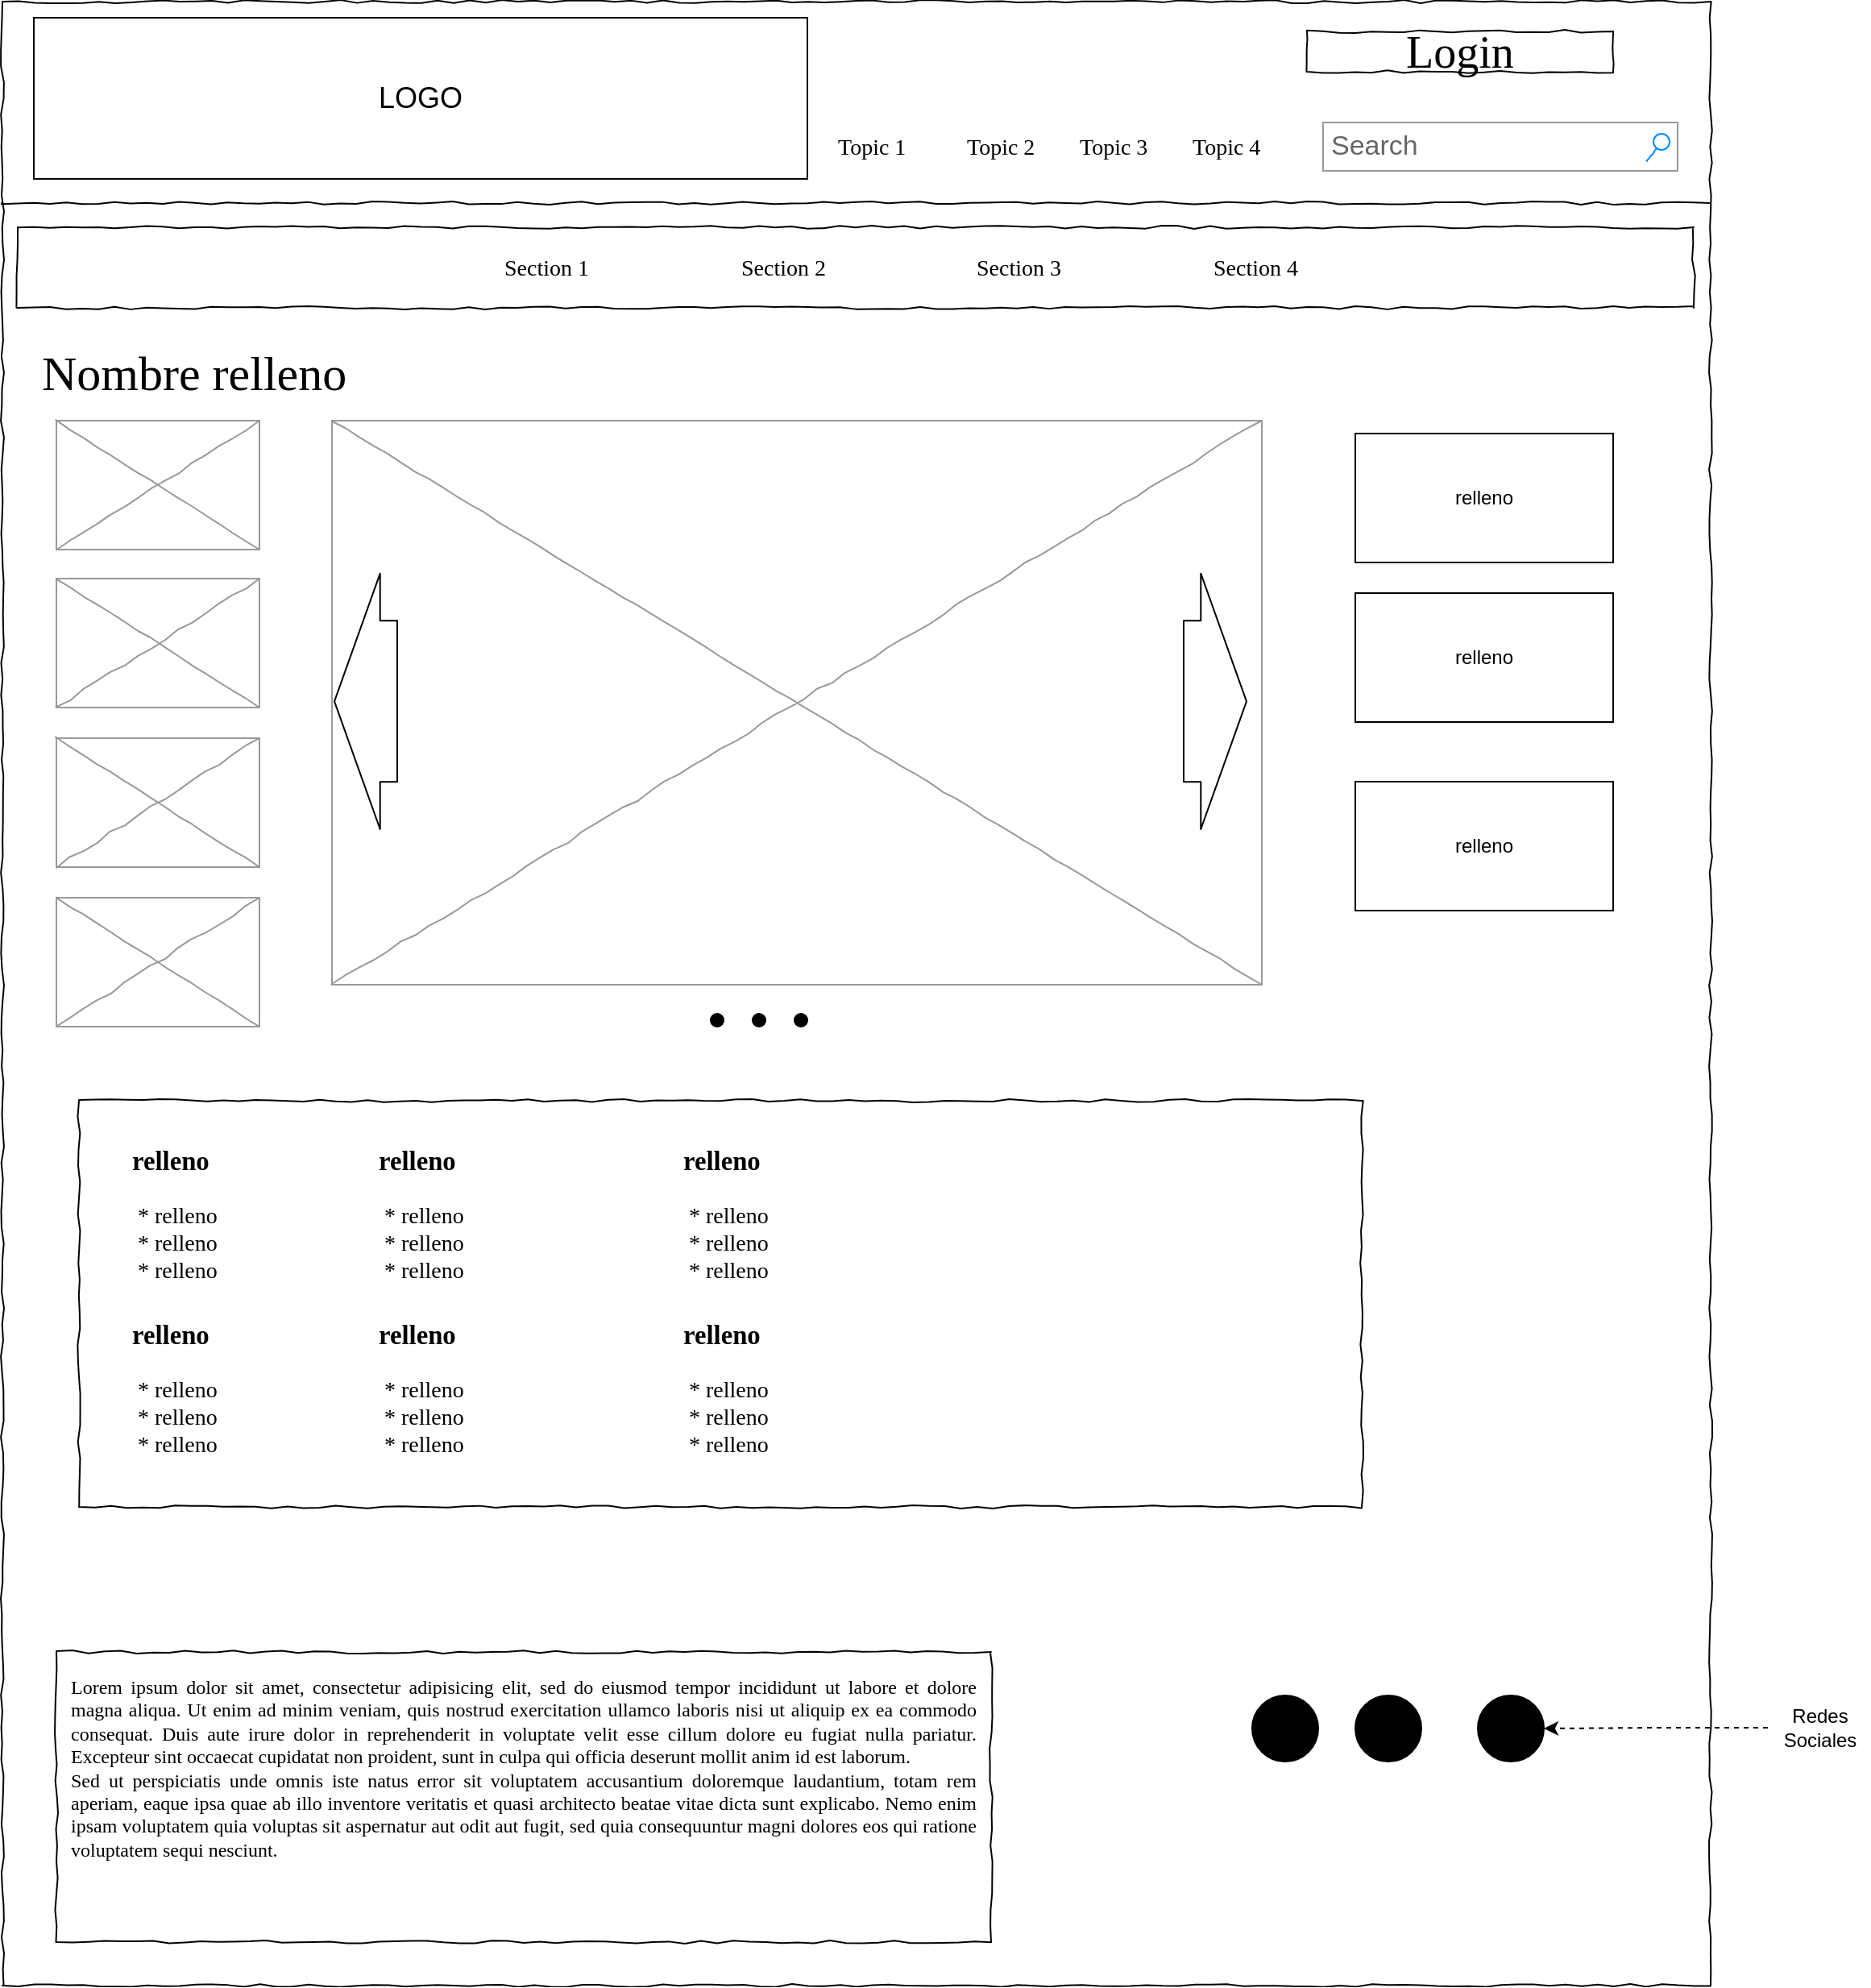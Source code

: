 <mxfile version="13.0.3" type="device"><diagram name="Page-1" id="03018318-947c-dd8e-b7a3-06fadd420f32"><mxGraphModel dx="1847" dy="907" grid="1" gridSize="9" guides="1" tooltips="1" connect="1" arrows="1" fold="1" page="1" pageScale="1" pageWidth="1100" pageHeight="850" background="#ffffff" math="0" shadow="0"><root><mxCell id="0"/><mxCell id="1" parent="0"/><mxCell id="677b7b8949515195-1" value="" style="whiteSpace=wrap;html=1;rounded=0;shadow=0;labelBackgroundColor=none;strokeColor=#000000;strokeWidth=1;fillColor=none;fontFamily=Verdana;fontSize=12;fontColor=#000000;align=center;comic=1;" parent="1" vertex="1"><mxGeometry x="20.5" y="20" width="1060" height="1231" as="geometry"/></mxCell><mxCell id="677b7b8949515195-2" value="Login" style="whiteSpace=wrap;html=1;rounded=0;shadow=0;labelBackgroundColor=none;strokeWidth=1;fontFamily=Verdana;fontSize=28;align=center;comic=1;" parent="1" vertex="1"><mxGeometry x="830" y="38.5" width="190" height="25" as="geometry"/></mxCell><mxCell id="677b7b8949515195-3" value="Search" style="strokeWidth=1;shadow=0;dashed=0;align=center;html=1;shape=mxgraph.mockup.forms.searchBox;strokeColor=#999999;mainText=;strokeColor2=#008cff;fontColor=#666666;fontSize=17;align=left;spacingLeft=3;rounded=0;labelBackgroundColor=none;comic=1;" parent="1" vertex="1"><mxGeometry x="840" y="95" width="220" height="30" as="geometry"/></mxCell><mxCell id="677b7b8949515195-4" value="Topic 1" style="text;html=1;points=[];align=left;verticalAlign=top;spacingTop=-4;fontSize=14;fontFamily=Verdana" parent="1" vertex="1"><mxGeometry x="537" y="100" width="60" height="20" as="geometry"/></mxCell><mxCell id="677b7b8949515195-5" value="Topic 2" style="text;html=1;points=[];align=left;verticalAlign=top;spacingTop=-4;fontSize=14;fontFamily=Verdana" parent="1" vertex="1"><mxGeometry x="617" y="100" width="60" height="20" as="geometry"/></mxCell><mxCell id="677b7b8949515195-6" value="Topic 3" style="text;html=1;points=[];align=left;verticalAlign=top;spacingTop=-4;fontSize=14;fontFamily=Verdana" parent="1" vertex="1"><mxGeometry x="687" y="100" width="60" height="20" as="geometry"/></mxCell><mxCell id="677b7b8949515195-7" value="Topic 4" style="text;html=1;points=[];align=left;verticalAlign=top;spacingTop=-4;fontSize=14;fontFamily=Verdana" parent="1" vertex="1"><mxGeometry x="757" y="100" width="60" height="20" as="geometry"/></mxCell><mxCell id="677b7b8949515195-9" value="" style="line;strokeWidth=1;html=1;rounded=0;shadow=0;labelBackgroundColor=none;fillColor=none;fontFamily=Verdana;fontSize=14;fontColor=#000000;align=center;comic=1;" parent="1" vertex="1"><mxGeometry x="20" y="140" width="1060" height="10" as="geometry"/></mxCell><mxCell id="677b7b8949515195-10" value="" style="whiteSpace=wrap;html=1;rounded=0;shadow=0;labelBackgroundColor=none;strokeWidth=1;fillColor=none;fontFamily=Verdana;fontSize=12;align=center;comic=1;" parent="1" vertex="1"><mxGeometry x="30" y="160" width="1040" height="50" as="geometry"/></mxCell><mxCell id="677b7b8949515195-11" value="Section 1" style="text;html=1;points=[];align=left;verticalAlign=top;spacingTop=-4;fontSize=14;fontFamily=Verdana" parent="1" vertex="1"><mxGeometry x="330" y="175" width="60" height="20" as="geometry"/></mxCell><mxCell id="677b7b8949515195-12" value="Section 2" style="text;html=1;points=[];align=left;verticalAlign=top;spacingTop=-4;fontSize=14;fontFamily=Verdana" parent="1" vertex="1"><mxGeometry x="477" y="175" width="60" height="20" as="geometry"/></mxCell><mxCell id="677b7b8949515195-13" value="Section 3" style="text;html=1;points=[];align=left;verticalAlign=top;spacingTop=-4;fontSize=14;fontFamily=Verdana" parent="1" vertex="1"><mxGeometry x="623" y="175" width="60" height="20" as="geometry"/></mxCell><mxCell id="677b7b8949515195-14" value="Section 4" style="text;html=1;points=[];align=left;verticalAlign=top;spacingTop=-4;fontSize=14;fontFamily=Verdana" parent="1" vertex="1"><mxGeometry x="770" y="175" width="60" height="20" as="geometry"/></mxCell><mxCell id="677b7b8949515195-15" value="&lt;div style=&quot;text-align: justify&quot;&gt;&lt;span&gt;Lorem ipsum dolor sit amet, consectetur adipisicing elit, sed do eiusmod tempor incididunt ut labore et dolore magna aliqua. Ut enim ad minim veniam, quis nostrud exercitation ullamco laboris nisi ut aliquip ex ea commodo consequat. Duis aute irure dolor in reprehenderit in voluptate velit esse cillum dolore eu fugiat nulla pariatur. Excepteur sint occaecat cupidatat non proident, sunt in culpa qui officia deserunt mollit anim id est laborum.&lt;/span&gt;&lt;/div&gt;&lt;div style=&quot;text-align: justify&quot;&gt;&lt;span&gt;Sed ut perspiciatis unde omnis iste natus error sit voluptatem accusantium doloremque laudantium, totam rem aperiam, eaque ipsa quae ab illo inventore veritatis et quasi architecto beatae vitae dicta sunt explicabo. Nemo enim ipsam voluptatem quia voluptas sit aspernatur aut odit aut fugit, sed quia consequuntur magni dolores eos qui ratione voluptatem sequi nesciunt.&amp;nbsp;&lt;/span&gt;&lt;/div&gt;" style="whiteSpace=wrap;html=1;rounded=0;shadow=0;labelBackgroundColor=none;strokeWidth=1;fillColor=none;fontFamily=Verdana;fontSize=12;align=center;verticalAlign=top;spacing=10;comic=1;" parent="1" vertex="1"><mxGeometry x="54" y="1044" width="580" height="180" as="geometry"/></mxCell><mxCell id="677b7b8949515195-26" value="" style="whiteSpace=wrap;html=1;rounded=0;shadow=0;labelBackgroundColor=none;strokeWidth=1;fillColor=none;fontFamily=Verdana;fontSize=12;align=center;comic=1;" parent="1" vertex="1"><mxGeometry x="68" y="702" width="796" height="252" as="geometry"/></mxCell><mxCell id="vMkfytKbHxgtMcVKGLxq-3" value="&lt;font style=&quot;font-size: 18px;&quot;&gt;LOGO&lt;/font&gt;&lt;br&gt;" style="rounded=0;whiteSpace=wrap;html=1;" parent="1" vertex="1"><mxGeometry x="40" y="30" width="480" height="100" as="geometry"/></mxCell><mxCell id="vMkfytKbHxgtMcVKGLxq-4" value="" style="shape=image;verticalLabelPosition=bottom;labelBackgroundColor=default;verticalAlign=top;aspect=fixed;imageAspect=0;image=https://cdn.icon-icons.com/icons2/1456/PNG/512/mbrishoppingcart_99558.png;" parent="1" vertex="1"><mxGeometry x="1028" y="30" width="42" height="42" as="geometry"/></mxCell><mxCell id="vMkfytKbHxgtMcVKGLxq-11" value="&lt;h3&gt;relleno&lt;/h3&gt;&lt;div&gt;&amp;nbsp;* relleno&lt;/div&gt;&lt;div&gt;&amp;nbsp;* relleno&lt;/div&gt;&lt;div&gt;&amp;nbsp;* relleno&lt;/div&gt;" style="text;html=1;points=[];align=left;verticalAlign=top;spacingTop=-4;fontSize=14;fontFamily=Verdana" parent="1" vertex="1"><mxGeometry x="99" y="711" width="170" height="126" as="geometry"/></mxCell><mxCell id="vMkfytKbHxgtMcVKGLxq-21" value="&lt;font style=&quot;font-size: 30px&quot;&gt;Nombre relleno&lt;br&gt;&lt;/font&gt;" style="text;html=1;points=[];align=left;verticalAlign=top;spacingTop=-4;fontSize=14;fontFamily=Verdana;strokeWidth=4;" parent="1" vertex="1"><mxGeometry x="43" y="230" width="360" height="20" as="geometry"/></mxCell><mxCell id="ihkTLswOssGZC5CoQi5P-9" value="" style="verticalLabelPosition=bottom;shadow=0;dashed=0;align=center;html=1;verticalAlign=top;strokeWidth=1;shape=mxgraph.mockup.graphics.simpleIcon;strokeColor=#999999;rounded=0;labelBackgroundColor=none;fontFamily=Verdana;fontSize=14;fontColor=#000000;comic=1;" vertex="1" parent="1"><mxGeometry x="54" y="280" width="126" height="80" as="geometry"/></mxCell><mxCell id="ihkTLswOssGZC5CoQi5P-10" value="" style="verticalLabelPosition=bottom;shadow=0;dashed=0;align=center;html=1;verticalAlign=top;strokeWidth=1;shape=mxgraph.mockup.graphics.simpleIcon;strokeColor=#999999;rounded=0;labelBackgroundColor=none;fontFamily=Verdana;fontSize=14;fontColor=#000000;comic=1;" vertex="1" parent="1"><mxGeometry x="54" y="378" width="126" height="80" as="geometry"/></mxCell><mxCell id="ihkTLswOssGZC5CoQi5P-11" value="" style="verticalLabelPosition=bottom;shadow=0;dashed=0;align=center;html=1;verticalAlign=top;strokeWidth=1;shape=mxgraph.mockup.graphics.simpleIcon;strokeColor=#999999;rounded=0;labelBackgroundColor=none;fontFamily=Verdana;fontSize=14;fontColor=#000000;comic=1;" vertex="1" parent="1"><mxGeometry x="54" y="477" width="126" height="80" as="geometry"/></mxCell><mxCell id="ihkTLswOssGZC5CoQi5P-12" value="" style="verticalLabelPosition=bottom;shadow=0;dashed=0;align=center;html=1;verticalAlign=top;strokeWidth=1;shape=mxgraph.mockup.graphics.simpleIcon;strokeColor=#999999;rounded=0;labelBackgroundColor=none;fontFamily=Verdana;fontSize=14;fontColor=#000000;comic=1;" vertex="1" parent="1"><mxGeometry x="54" y="576" width="126" height="80" as="geometry"/></mxCell><mxCell id="ihkTLswOssGZC5CoQi5P-18" value="" style="group" vertex="1" connectable="0" parent="1"><mxGeometry x="225" y="280" width="577" height="376" as="geometry"/></mxCell><mxCell id="ihkTLswOssGZC5CoQi5P-15" value="" style="ellipse;whiteSpace=wrap;html=1;aspect=fixed;fillColor=#000000;" vertex="1" parent="ihkTLswOssGZC5CoQi5P-18"><mxGeometry x="261" y="368" width="8" height="8" as="geometry"/></mxCell><mxCell id="ihkTLswOssGZC5CoQi5P-17" value="" style="group" vertex="1" connectable="0" parent="ihkTLswOssGZC5CoQi5P-18"><mxGeometry width="577" height="376" as="geometry"/></mxCell><mxCell id="677b7b8949515195-16" value="" style="verticalLabelPosition=bottom;shadow=0;dashed=0;align=center;html=1;verticalAlign=top;strokeWidth=1;shape=mxgraph.mockup.graphics.simpleIcon;strokeColor=#999999;rounded=0;labelBackgroundColor=none;fontFamily=Verdana;fontSize=14;fontColor=#000000;comic=1;" parent="ihkTLswOssGZC5CoQi5P-17" vertex="1"><mxGeometry width="577" height="350" as="geometry"/></mxCell><mxCell id="ihkTLswOssGZC5CoQi5P-6" value="" style="shape=flexArrow;endArrow=classic;html=1;width=100;endSize=9.118;endWidth=57.647;strokeColor=#000000;" edge="1" parent="ihkTLswOssGZC5CoQi5P-17"><mxGeometry width="50" height="50" relative="1" as="geometry"><mxPoint x="41" y="174.17" as="sourcePoint"/><mxPoint x="1" y="174.17" as="targetPoint"/><Array as="points"/></mxGeometry></mxCell><mxCell id="ihkTLswOssGZC5CoQi5P-8" value="" style="shape=flexArrow;endArrow=classic;html=1;width=100;endSize=9.118;endWidth=57.647;strokeColor=#000000;" edge="1" parent="ihkTLswOssGZC5CoQi5P-17"><mxGeometry width="50" height="50" relative="1" as="geometry"><mxPoint x="528" y="174.17" as="sourcePoint"/><mxPoint x="568" y="174.17" as="targetPoint"/><Array as="points"/></mxGeometry></mxCell><mxCell id="ihkTLswOssGZC5CoQi5P-13" value="" style="ellipse;whiteSpace=wrap;html=1;aspect=fixed;fillColor=#000000;" vertex="1" parent="ihkTLswOssGZC5CoQi5P-17"><mxGeometry x="235" y="368" width="8" height="8" as="geometry"/></mxCell><mxCell id="ihkTLswOssGZC5CoQi5P-14" value="" style="ellipse;whiteSpace=wrap;html=1;aspect=fixed;fillColor=#000000;" vertex="1" parent="ihkTLswOssGZC5CoQi5P-17"><mxGeometry x="287" y="368" width="8" height="8" as="geometry"/></mxCell><mxCell id="ihkTLswOssGZC5CoQi5P-19" value="relleno" style="rounded=0;whiteSpace=wrap;html=1;" vertex="1" parent="1"><mxGeometry x="860" y="288" width="160" height="80" as="geometry"/></mxCell><mxCell id="ihkTLswOssGZC5CoQi5P-20" value="relleno" style="rounded=0;whiteSpace=wrap;html=1;" vertex="1" parent="1"><mxGeometry x="860" y="387" width="160" height="80" as="geometry"/></mxCell><mxCell id="ihkTLswOssGZC5CoQi5P-21" value="relleno" style="rounded=0;whiteSpace=wrap;html=1;" vertex="1" parent="1"><mxGeometry x="860" y="504" width="160" height="80" as="geometry"/></mxCell><mxCell id="ihkTLswOssGZC5CoQi5P-23" value="&lt;h3&gt;relleno&lt;/h3&gt;&lt;div&gt;&amp;nbsp;* relleno&lt;/div&gt;&lt;div&gt;&amp;nbsp;* relleno&lt;/div&gt;&lt;div&gt;&amp;nbsp;* relleno&lt;/div&gt;" style="text;html=1;points=[];align=left;verticalAlign=top;spacingTop=-4;fontSize=14;fontFamily=Verdana" vertex="1" parent="1"><mxGeometry x="252" y="711" width="170" height="126" as="geometry"/></mxCell><mxCell id="ihkTLswOssGZC5CoQi5P-24" value="&lt;h3&gt;relleno&lt;/h3&gt;&lt;div&gt;&amp;nbsp;* relleno&lt;/div&gt;&lt;div&gt;&amp;nbsp;* relleno&lt;/div&gt;&lt;div&gt;&amp;nbsp;* relleno&lt;/div&gt;" style="text;html=1;points=[];align=left;verticalAlign=top;spacingTop=-4;fontSize=14;fontFamily=Verdana" vertex="1" parent="1"><mxGeometry x="441" y="711" width="170" height="126" as="geometry"/></mxCell><mxCell id="ihkTLswOssGZC5CoQi5P-25" value="&lt;h3&gt;relleno&lt;/h3&gt;&lt;div&gt;&amp;nbsp;* relleno&lt;/div&gt;&lt;div&gt;&amp;nbsp;* relleno&lt;/div&gt;&lt;div&gt;&amp;nbsp;* relleno&lt;/div&gt;" style="text;html=1;points=[];align=left;verticalAlign=top;spacingTop=-4;fontSize=14;fontFamily=Verdana" vertex="1" parent="1"><mxGeometry x="99" y="819" width="170" height="126" as="geometry"/></mxCell><mxCell id="ihkTLswOssGZC5CoQi5P-26" value="&lt;h3&gt;relleno&lt;/h3&gt;&lt;div&gt;&amp;nbsp;* relleno&lt;/div&gt;&lt;div&gt;&amp;nbsp;* relleno&lt;/div&gt;&lt;div&gt;&amp;nbsp;* relleno&lt;/div&gt;" style="text;html=1;points=[];align=left;verticalAlign=top;spacingTop=-4;fontSize=14;fontFamily=Verdana" vertex="1" parent="1"><mxGeometry x="441" y="819" width="170" height="126" as="geometry"/></mxCell><mxCell id="ihkTLswOssGZC5CoQi5P-27" value="&lt;h3&gt;relleno&lt;/h3&gt;&lt;div&gt;&amp;nbsp;* relleno&lt;/div&gt;&lt;div&gt;&amp;nbsp;* relleno&lt;/div&gt;&lt;div&gt;&amp;nbsp;* relleno&lt;/div&gt;" style="text;html=1;points=[];align=left;verticalAlign=top;spacingTop=-4;fontSize=14;fontFamily=Verdana" vertex="1" parent="1"><mxGeometry x="252" y="819" width="170" height="126" as="geometry"/></mxCell><mxCell id="ihkTLswOssGZC5CoQi5P-28" value="" style="ellipse;whiteSpace=wrap;html=1;aspect=fixed;fillColor=#000000;" vertex="1" parent="1"><mxGeometry x="796" y="1071" width="41" height="41" as="geometry"/></mxCell><mxCell id="ihkTLswOssGZC5CoQi5P-29" value="" style="ellipse;whiteSpace=wrap;html=1;aspect=fixed;fillColor=#000000;" vertex="1" parent="1"><mxGeometry x="860" y="1071" width="41" height="41" as="geometry"/></mxCell><mxCell id="ihkTLswOssGZC5CoQi5P-30" value="" style="ellipse;whiteSpace=wrap;html=1;aspect=fixed;fillColor=#000000;" vertex="1" parent="1"><mxGeometry x="936" y="1071" width="41" height="41" as="geometry"/></mxCell><mxCell id="ihkTLswOssGZC5CoQi5P-32" style="edgeStyle=orthogonalEdgeStyle;rounded=0;orthogonalLoop=1;jettySize=auto;html=1;strokeColor=#000000;dashed=1;" edge="1" parent="1" source="ihkTLswOssGZC5CoQi5P-31" target="ihkTLswOssGZC5CoQi5P-30"><mxGeometry relative="1" as="geometry"/></mxCell><mxCell id="ihkTLswOssGZC5CoQi5P-31" value="Redes&lt;br&gt;Sociales" style="text;html=1;align=center;verticalAlign=middle;resizable=0;points=[];autosize=1;" vertex="1" parent="1"><mxGeometry x="1116" y="1073" width="63" height="36" as="geometry"/></mxCell></root></mxGraphModel></diagram></mxfile>